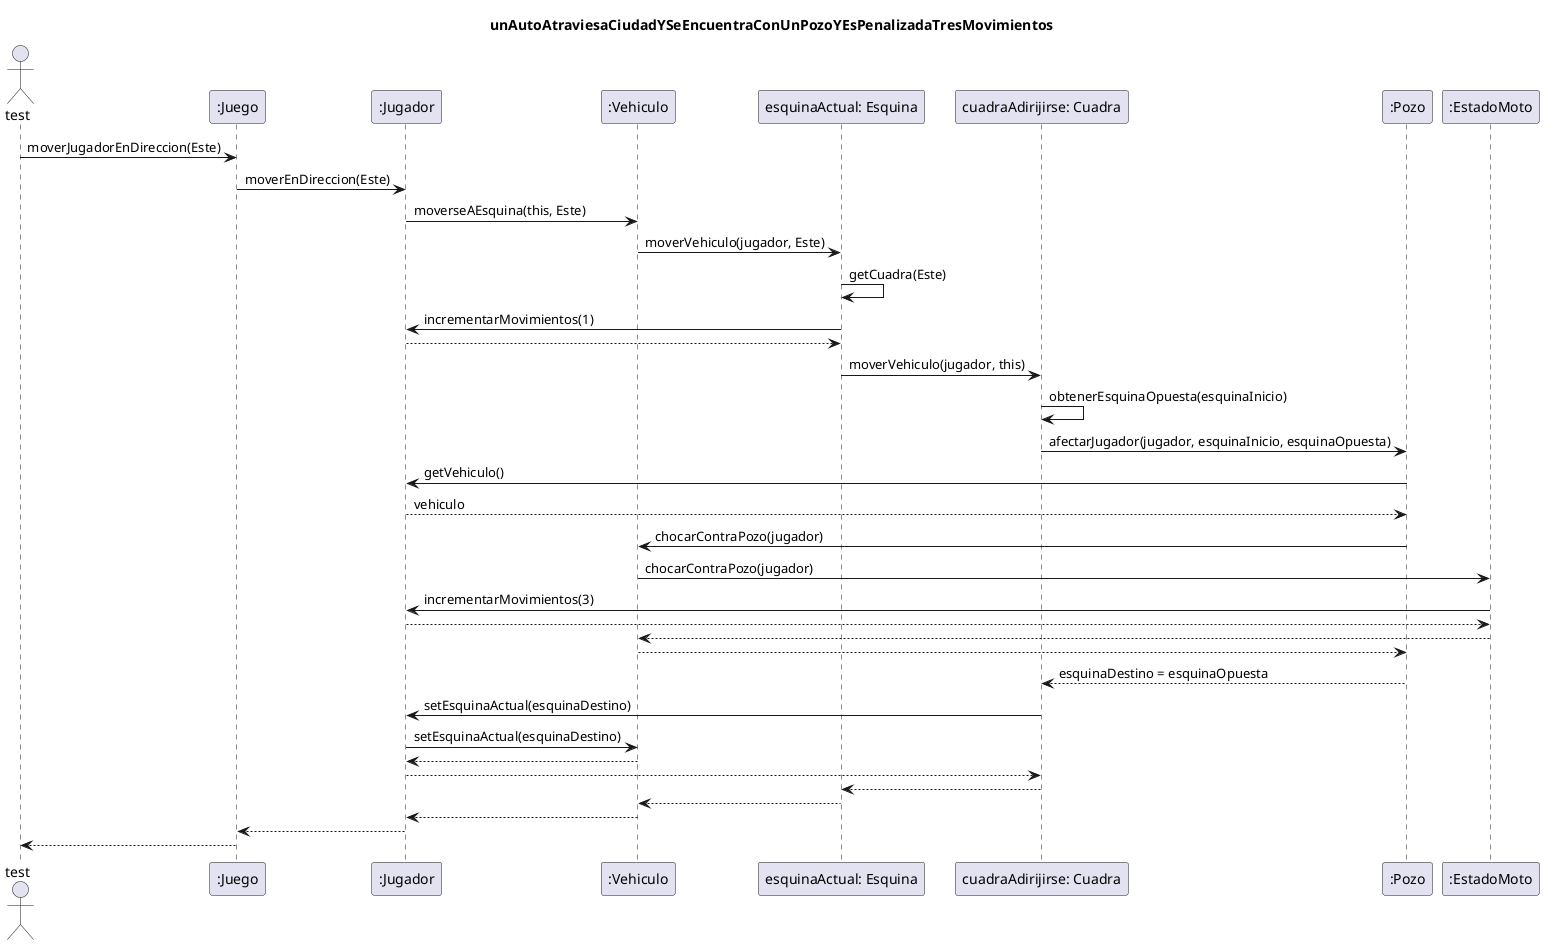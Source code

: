 @startuml
title: unAutoAtraviesaCiudadYSeEncuentraConUnPozoYEsPenalizadaTresMovimientos

Actor test
test -> ":Juego" : moverJugadorEnDireccion(Este)
":Juego" -> ":Jugador"  : moverEnDireccion(Este)
":Jugador"  -> ":Vehiculo" : moverseAEsquina(this, Este)
":Vehiculo" -> "esquinaActual: Esquina" : moverVehiculo(jugador, Este)
"esquinaActual: Esquina" -> "esquinaActual: Esquina" : getCuadra(Este)
"esquinaActual: Esquina" -> ":Jugador" : incrementarMovimientos(1)
return

"esquinaActual: Esquina" -> "cuadraAdirijirse: Cuadra" : moverVehiculo(jugador, this)
"cuadraAdirijirse: Cuadra" -> "cuadraAdirijirse: Cuadra" : obtenerEsquinaOpuesta(esquinaInicio)
"cuadraAdirijirse: Cuadra" -> ":Pozo" : afectarJugador(jugador, esquinaInicio, esquinaOpuesta)

":Pozo" -> ":Jugador" : getVehiculo()
return vehiculo
":Pozo" -> ":Vehiculo" : chocarContraPozo(jugador)
":Vehiculo" -> ":EstadoMoto" : chocarContraPozo(jugador)
":EstadoMoto" -> ":Jugador" : incrementarMovimientos(3)
":Jugador" --> ":EstadoMoto"
":EstadoMoto" --> ":Vehiculo"
":Vehiculo" --> ":Pozo"

":Pozo" --> "cuadraAdirijirse: Cuadra" : esquinaDestino = esquinaOpuesta
"cuadraAdirijirse: Cuadra" -> ":Jugador" : setEsquinaActual(esquinaDestino)
":Jugador" -> ":Vehiculo" : setEsquinaActual(esquinaDestino)

return
":Jugador" --> "cuadraAdirijirse: Cuadra"
"cuadraAdirijirse: Cuadra" --> "esquinaActual: Esquina"
"esquinaActual: Esquina" --> ":Vehiculo"
":Vehiculo" --> ":Jugador"
":Jugador" --> ":Juego"
":Juego" --> test

@enduml